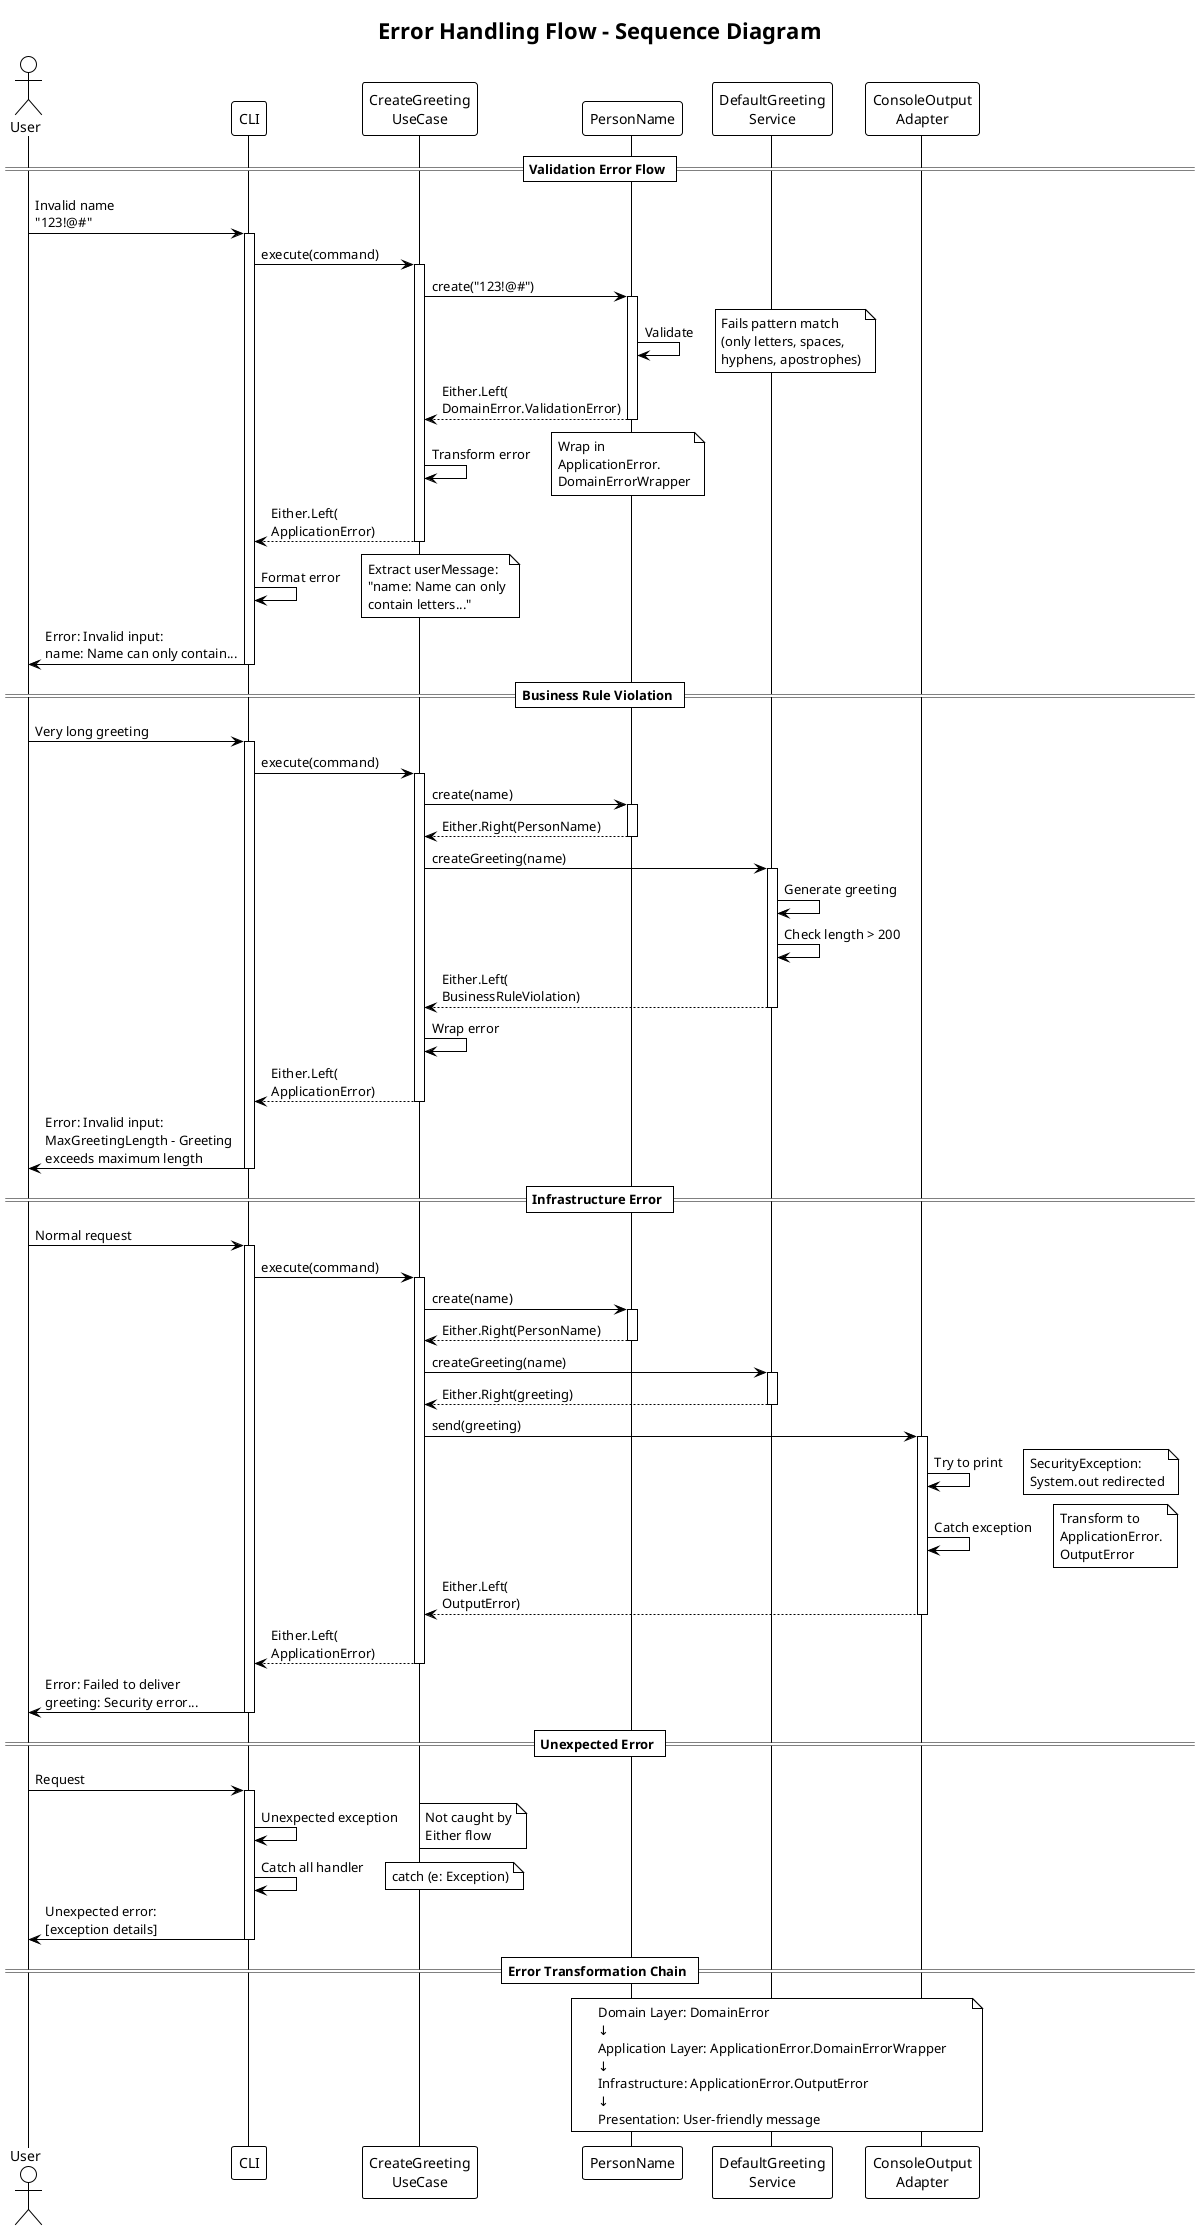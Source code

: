 @startuml error-handling-sequence
!theme plain
title Error Handling Flow - Sequence Diagram

actor User
participant "CLI" as CLI
participant "CreateGreeting\nUseCase" as UC
participant "PersonName" as PN
participant "DefaultGreeting\nService" as GS
participant "ConsoleOutput\nAdapter" as OUT

== Validation Error Flow ==

User -> CLI: Invalid name\n"123!@#"
activate CLI

CLI -> UC: execute(command)
activate UC

UC -> PN: create("123!@#")
activate PN

PN -> PN: Validate
note right: Fails pattern match\n(only letters, spaces,\nhyphens, apostrophes)

PN --> UC: Either.Left(\nDomainError.ValidationError)
deactivate PN

UC -> UC: Transform error
note right: Wrap in\nApplicationError.\nDomainErrorWrapper

UC --> CLI: Either.Left(\nApplicationError)
deactivate UC

CLI -> CLI: Format error
note right: Extract userMessage:\n"name: Name can only\ncontain letters..."

CLI -> User: Error: Invalid input:\nname: Name can only contain...
deactivate CLI

== Business Rule Violation ==

User -> CLI: Very long greeting
activate CLI

CLI -> UC: execute(command)
activate UC

UC -> PN: create(name)
activate PN
PN --> UC: Either.Right(PersonName)
deactivate PN

UC -> GS: createGreeting(name)
activate GS

GS -> GS: Generate greeting
GS -> GS: Check length > 200

GS --> UC: Either.Left(\nBusinessRuleViolation)
deactivate GS

UC -> UC: Wrap error

UC --> CLI: Either.Left(\nApplicationError)
deactivate UC

CLI -> User: Error: Invalid input:\nMaxGreetingLength - Greeting\nexceeds maximum length
deactivate CLI

== Infrastructure Error ==

User -> CLI: Normal request
activate CLI

CLI -> UC: execute(command)
activate UC

UC -> PN: create(name)
activate PN
PN --> UC: Either.Right(PersonName)
deactivate PN

UC -> GS: createGreeting(name)
activate GS
GS --> UC: Either.Right(greeting)
deactivate GS

UC -> OUT: send(greeting)
activate OUT

OUT -> OUT: Try to print
note right: SecurityException:\nSystem.out redirected

OUT -> OUT: Catch exception
note right: Transform to\nApplicationError.\nOutputError

OUT --> UC: Either.Left(\nOutputError)
deactivate OUT

UC --> CLI: Either.Left(\nApplicationError)
deactivate UC

CLI -> User: Error: Failed to deliver\ngreeting: Security error...
deactivate CLI

== Unexpected Error ==

User -> CLI: Request
activate CLI

CLI -> CLI: Unexpected exception
note right: Not caught by\nEither flow

CLI -> CLI: Catch all handler
note right: catch (e: Exception)

CLI -> User: Unexpected error:\n[exception details]
deactivate CLI

== Error Transformation Chain ==

note over PN, OUT
  Domain Layer: DomainError
  ↓
  Application Layer: ApplicationError.DomainErrorWrapper
  ↓
  Infrastructure: ApplicationError.OutputError
  ↓
  Presentation: User-friendly message
end note

@enduml